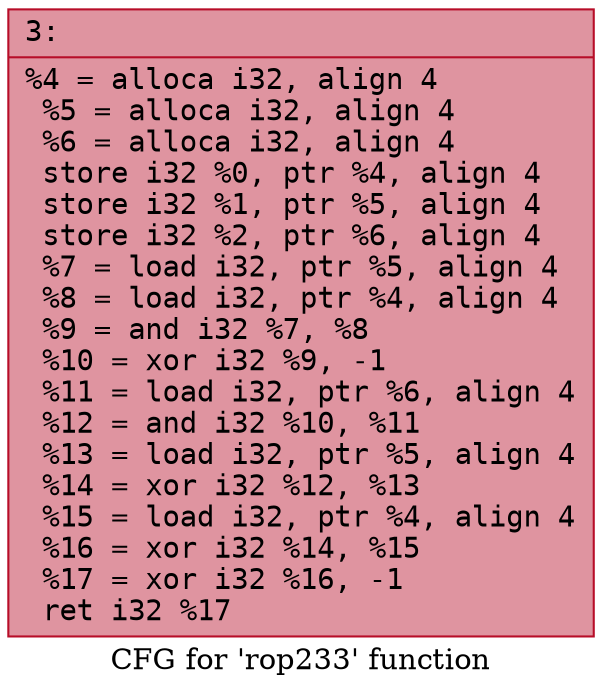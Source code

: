 digraph "CFG for 'rop233' function" {
	label="CFG for 'rop233' function";

	Node0x6000015c27b0 [shape=record,color="#b70d28ff", style=filled, fillcolor="#b70d2870" fontname="Courier",label="{3:\l|  %4 = alloca i32, align 4\l  %5 = alloca i32, align 4\l  %6 = alloca i32, align 4\l  store i32 %0, ptr %4, align 4\l  store i32 %1, ptr %5, align 4\l  store i32 %2, ptr %6, align 4\l  %7 = load i32, ptr %5, align 4\l  %8 = load i32, ptr %4, align 4\l  %9 = and i32 %7, %8\l  %10 = xor i32 %9, -1\l  %11 = load i32, ptr %6, align 4\l  %12 = and i32 %10, %11\l  %13 = load i32, ptr %5, align 4\l  %14 = xor i32 %12, %13\l  %15 = load i32, ptr %4, align 4\l  %16 = xor i32 %14, %15\l  %17 = xor i32 %16, -1\l  ret i32 %17\l}"];
}
